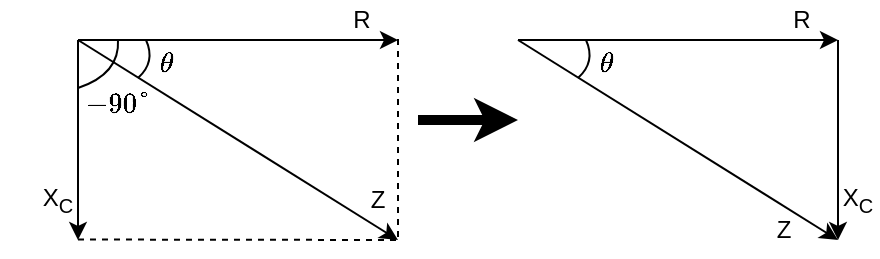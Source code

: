 <mxfile version="28.2.7">
  <diagram name="Page 1" id="Page-1">
    <mxGraphModel dx="777" dy="437" grid="1" gridSize="10" guides="1" tooltips="1" connect="1" arrows="1" fold="1" page="1" pageScale="1" pageWidth="827" pageHeight="1169" math="1" shadow="0">
      <root>
        <mxCell id="0" />
        <mxCell id="1" parent="0" />
        <mxCell id="1BFDmaGCbwFSdnfHRBN6-30" value="$$\theta$$" style="text;html=1;whiteSpace=wrap;strokeColor=none;fillColor=none;align=center;verticalAlign=middle;rounded=0;convertToSvg=0;" parent="1" vertex="1">
          <mxGeometry x="114" y="202" width="20" height="20" as="geometry" />
        </mxCell>
        <mxCell id="1BFDmaGCbwFSdnfHRBN6-31" value="R" style="text;html=1;whiteSpace=wrap;strokeColor=none;fillColor=none;align=center;verticalAlign=middle;rounded=0;convertToSvg=1;" parent="1" vertex="1">
          <mxGeometry x="212" y="180" width="20" height="20" as="geometry" />
        </mxCell>
        <mxCell id="1BFDmaGCbwFSdnfHRBN6-32" value="X&lt;sub&gt;C&lt;/sub&gt;" style="text;html=1;whiteSpace=wrap;strokeColor=none;fillColor=none;align=center;verticalAlign=middle;rounded=0;convertToSvg=1;" parent="1" vertex="1">
          <mxGeometry x="60" y="270" width="20" height="20" as="geometry" />
        </mxCell>
        <mxCell id="1BFDmaGCbwFSdnfHRBN6-33" value="Z" style="text;html=1;whiteSpace=wrap;strokeColor=none;fillColor=none;align=center;verticalAlign=middle;rounded=0;convertToSvg=1;" parent="1" vertex="1">
          <mxGeometry x="220" y="270" width="20" height="20" as="geometry" />
        </mxCell>
        <mxCell id="1BFDmaGCbwFSdnfHRBN6-34" value="$$\theta$$" style="text;html=1;whiteSpace=wrap;strokeColor=none;fillColor=none;align=center;verticalAlign=middle;rounded=0;convertToSvg=0;" parent="1" vertex="1">
          <mxGeometry x="334" y="202" width="20" height="20" as="geometry" />
        </mxCell>
        <mxCell id="1BFDmaGCbwFSdnfHRBN6-41" value="R" style="text;html=1;whiteSpace=wrap;strokeColor=none;fillColor=none;align=center;verticalAlign=middle;rounded=0;convertToSvg=1;" parent="1" vertex="1">
          <mxGeometry x="432" y="180" width="20" height="20" as="geometry" />
        </mxCell>
        <mxCell id="1BFDmaGCbwFSdnfHRBN6-42" value="X&lt;sub&gt;C&lt;/sub&gt;" style="text;html=1;whiteSpace=wrap;strokeColor=none;fillColor=none;align=center;verticalAlign=middle;rounded=0;convertToSvg=1;" parent="1" vertex="1">
          <mxGeometry x="460" y="270" width="20" height="20" as="geometry" />
        </mxCell>
        <mxCell id="1BFDmaGCbwFSdnfHRBN6-43" value="Z" style="text;html=1;whiteSpace=wrap;strokeColor=none;fillColor=none;align=center;verticalAlign=middle;rounded=0;convertToSvg=1;" parent="1" vertex="1">
          <mxGeometry x="423" y="285" width="20" height="20" as="geometry" />
        </mxCell>
        <mxCell id="sUEBCGvcyz2CYLJjWZyK-24" value="$$-90\unicode{xB0}$$" style="text;html=1;whiteSpace=wrap;strokeColor=none;fillColor=none;align=center;verticalAlign=middle;rounded=0;convertToSvg=0;" parent="1" vertex="1">
          <mxGeometry x="80" y="222" width="40" height="20" as="geometry" />
        </mxCell>
        <UserObject label="" tags="Électrique Lien" id="23">
          <mxCell parent="1" vertex="1" visible="0">
            <mxGeometry as="geometry" />
          </mxCell>
        </UserObject>
        <mxCell id="1BFDmaGCbwFSdnfHRBN6-24" value="" style="edgeStyle=none;orthogonalLoop=1;jettySize=auto;html=1;rounded=0;convertToSvg=1;" parent="1" edge="1">
          <mxGeometry width="80" relative="1" as="geometry">
            <mxPoint x="80" y="200" as="sourcePoint" />
            <mxPoint x="240" y="200" as="targetPoint" />
            <Array as="points" />
          </mxGeometry>
        </mxCell>
        <mxCell id="1BFDmaGCbwFSdnfHRBN6-25" value="" style="edgeStyle=none;orthogonalLoop=1;jettySize=auto;html=1;rounded=0;convertToSvg=1;" parent="1" edge="1">
          <mxGeometry width="80" relative="1" as="geometry">
            <mxPoint x="80" y="200" as="sourcePoint" />
            <mxPoint x="80" y="300" as="targetPoint" />
            <Array as="points" />
          </mxGeometry>
        </mxCell>
        <mxCell id="1BFDmaGCbwFSdnfHRBN6-26" value="" style="edgeStyle=none;orthogonalLoop=1;jettySize=auto;html=1;rounded=0;convertToSvg=1;" parent="1" edge="1">
          <mxGeometry width="80" relative="1" as="geometry">
            <mxPoint x="80" y="200" as="sourcePoint" />
            <mxPoint x="240" y="300" as="targetPoint" />
            <Array as="points" />
          </mxGeometry>
        </mxCell>
        <mxCell id="1BFDmaGCbwFSdnfHRBN6-29" value="" style="curved=1;endArrow=none;html=1;rounded=0;endFill=0;convertToSvg=1;" parent="1" edge="1">
          <mxGeometry width="50" height="50" relative="1" as="geometry">
            <mxPoint x="110" y="219" as="sourcePoint" />
            <mxPoint x="114" y="200" as="targetPoint" />
            <Array as="points">
              <mxPoint x="119" y="211" />
            </Array>
          </mxGeometry>
        </mxCell>
        <mxCell id="1BFDmaGCbwFSdnfHRBN6-35" value="" style="edgeStyle=none;orthogonalLoop=1;jettySize=auto;html=1;rounded=0;convertToSvg=1;" parent="1" edge="1">
          <mxGeometry width="80" relative="1" as="geometry">
            <mxPoint x="300" y="200" as="sourcePoint" />
            <mxPoint x="460" y="200" as="targetPoint" />
            <Array as="points" />
          </mxGeometry>
        </mxCell>
        <mxCell id="1BFDmaGCbwFSdnfHRBN6-36" value="" style="edgeStyle=none;orthogonalLoop=1;jettySize=auto;html=1;rounded=0;convertToSvg=1;" parent="1" edge="1">
          <mxGeometry width="80" relative="1" as="geometry">
            <mxPoint x="460" y="200" as="sourcePoint" />
            <mxPoint x="460" y="300" as="targetPoint" />
            <Array as="points" />
          </mxGeometry>
        </mxCell>
        <mxCell id="1BFDmaGCbwFSdnfHRBN6-37" value="" style="edgeStyle=none;orthogonalLoop=1;jettySize=auto;html=1;rounded=0;convertToSvg=1;" parent="1" edge="1">
          <mxGeometry width="80" relative="1" as="geometry">
            <mxPoint x="300" y="200" as="sourcePoint" />
            <mxPoint x="460" y="300" as="targetPoint" />
            <Array as="points" />
          </mxGeometry>
        </mxCell>
        <mxCell id="1BFDmaGCbwFSdnfHRBN6-40" value="" style="curved=1;endArrow=none;html=1;rounded=0;endFill=0;convertToSvg=1;" parent="1" edge="1">
          <mxGeometry width="50" height="50" relative="1" as="geometry">
            <mxPoint x="330" y="219" as="sourcePoint" />
            <mxPoint x="334" y="200" as="targetPoint" />
            <Array as="points">
              <mxPoint x="339" y="211" />
            </Array>
          </mxGeometry>
        </mxCell>
        <mxCell id="1BFDmaGCbwFSdnfHRBN6-45" value="" style="edgeStyle=none;orthogonalLoop=1;jettySize=auto;html=1;rounded=0;strokeWidth=5;convertToSvg=1;" parent="1" edge="1">
          <mxGeometry width="80" relative="1" as="geometry">
            <mxPoint x="250" y="240" as="sourcePoint" />
            <mxPoint x="300" y="240" as="targetPoint" />
            <Array as="points" />
          </mxGeometry>
        </mxCell>
        <mxCell id="1BFDmaGCbwFSdnfHRBN6-46" value="" style="edgeStyle=none;orthogonalLoop=1;jettySize=auto;html=1;rounded=0;endArrow=none;endFill=0;dashed=1;convertToSvg=1;" parent="1" edge="1">
          <mxGeometry width="80" relative="1" as="geometry">
            <mxPoint x="80" y="299.76" as="sourcePoint" />
            <mxPoint x="240" y="300" as="targetPoint" />
            <Array as="points" />
          </mxGeometry>
        </mxCell>
        <mxCell id="1BFDmaGCbwFSdnfHRBN6-47" value="" style="edgeStyle=none;orthogonalLoop=1;jettySize=auto;html=1;rounded=0;endArrow=none;endFill=0;dashed=1;convertToSvg=1;" parent="1" edge="1">
          <mxGeometry width="80" relative="1" as="geometry">
            <mxPoint x="240" y="199.51" as="sourcePoint" />
            <mxPoint x="240" y="300" as="targetPoint" />
            <Array as="points" />
          </mxGeometry>
        </mxCell>
        <mxCell id="sUEBCGvcyz2CYLJjWZyK-23" value="" style="curved=1;endArrow=none;html=1;rounded=0;endFill=0;convertToSvg=1;" parent="1" edge="1">
          <mxGeometry width="50" height="50" relative="1" as="geometry">
            <mxPoint x="80" y="224" as="sourcePoint" />
            <mxPoint x="100" y="200" as="targetPoint" />
            <Array as="points">
              <mxPoint x="101" y="217" />
            </Array>
          </mxGeometry>
        </mxCell>
      </root>
    </mxGraphModel>
  </diagram>
</mxfile>
